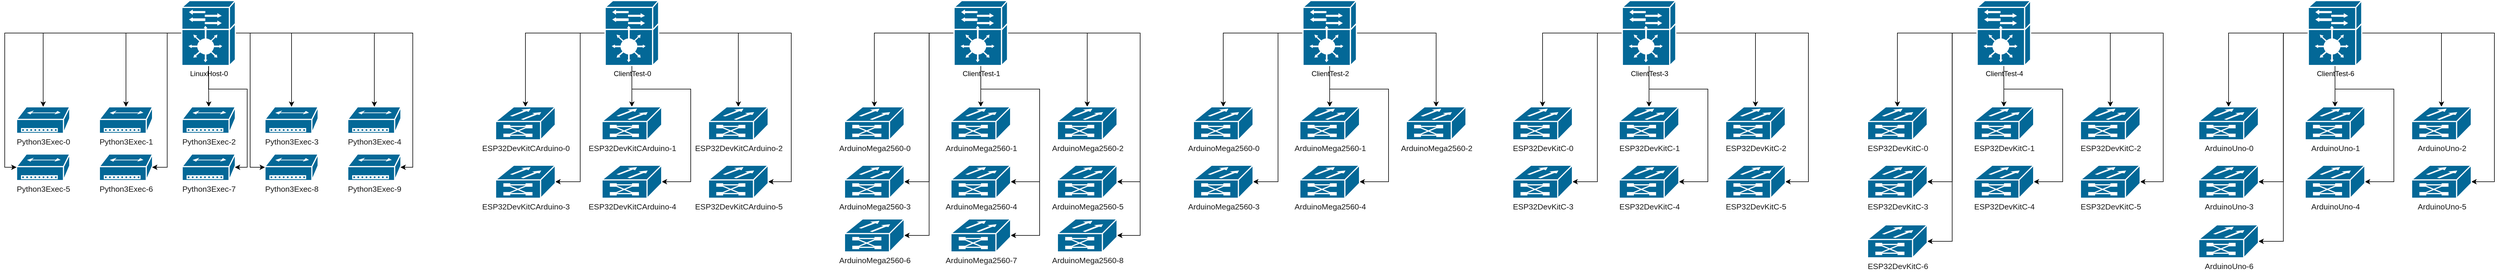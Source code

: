 <mxfile version="14.5.8" type="github">
  <diagram id="1W3HjO3jJwhMHzLndbBK">
    <mxGraphModel dx="1298" dy="713" grid="1" gridSize="10" guides="1" tooltips="1" connect="1" arrows="1" fold="1" page="1" pageScale="1" pageWidth="827" pageHeight="1169" math="0" shadow="0">
      <root>
        <mxCell id="0" />
        <mxCell id="1" parent="0" />
        <mxCell id="d2ImH5UCGWpv8bORTgFu-2" value="&lt;span style=&quot;color: rgb(25 , 25 , 25) ; font-size: 13.333px ; background-color: rgb(255 , 255 , 255)&quot;&gt;Python3Exec-0&lt;/span&gt;" style="shape=mxgraph.cisco.hubs_and_gateways.small_hub;html=1;pointerEvents=1;dashed=0;fillColor=#036897;strokeColor=#ffffff;strokeWidth=2;verticalLabelPosition=bottom;verticalAlign=top;align=center;outlineConnect=0;" vertex="1" parent="1">
          <mxGeometry x="60" y="430" width="90" height="45" as="geometry" />
        </mxCell>
        <mxCell id="d2ImH5UCGWpv8bORTgFu-3" value="&lt;span style=&quot;color: rgb(25 , 25 , 25) ; font-size: 13.333px ; background-color: rgb(255 , 255 , 255)&quot;&gt;Python3Exec-1&lt;/span&gt;" style="shape=mxgraph.cisco.hubs_and_gateways.small_hub;html=1;pointerEvents=1;dashed=0;fillColor=#036897;strokeColor=#ffffff;strokeWidth=2;verticalLabelPosition=bottom;verticalAlign=top;align=center;outlineConnect=0;" vertex="1" parent="1">
          <mxGeometry x="200" y="430" width="90" height="45" as="geometry" />
        </mxCell>
        <mxCell id="d2ImH5UCGWpv8bORTgFu-5" value="&lt;span style=&quot;color: rgb(25 , 25 , 25) ; font-size: 13.333px ; background-color: rgb(255 , 255 , 255)&quot;&gt;Python3Exec-3&lt;/span&gt;" style="shape=mxgraph.cisco.hubs_and_gateways.small_hub;html=1;pointerEvents=1;dashed=0;fillColor=#036897;strokeColor=#ffffff;strokeWidth=2;verticalLabelPosition=bottom;verticalAlign=top;align=center;outlineConnect=0;" vertex="1" parent="1">
          <mxGeometry x="480" y="430" width="90" height="45" as="geometry" />
        </mxCell>
        <mxCell id="d2ImH5UCGWpv8bORTgFu-6" value="&lt;span style=&quot;color: rgb(25 , 25 , 25) ; font-size: 13.333px ; background-color: rgb(255 , 255 , 255)&quot;&gt;Python3Exec-5&lt;/span&gt;" style="shape=mxgraph.cisco.hubs_and_gateways.small_hub;html=1;pointerEvents=1;dashed=0;fillColor=#036897;strokeColor=#ffffff;strokeWidth=2;verticalLabelPosition=bottom;verticalAlign=top;align=center;outlineConnect=0;" vertex="1" parent="1">
          <mxGeometry x="60" y="510" width="90" height="45" as="geometry" />
        </mxCell>
        <mxCell id="d2ImH5UCGWpv8bORTgFu-7" value="&lt;span style=&quot;color: rgb(25 , 25 , 25) ; font-size: 13.333px ; background-color: rgb(255 , 255 , 255)&quot;&gt;Python3Exec-6&lt;/span&gt;" style="shape=mxgraph.cisco.hubs_and_gateways.small_hub;html=1;pointerEvents=1;dashed=0;fillColor=#036897;strokeColor=#ffffff;strokeWidth=2;verticalLabelPosition=bottom;verticalAlign=top;align=center;outlineConnect=0;" vertex="1" parent="1">
          <mxGeometry x="200" y="510" width="90" height="45" as="geometry" />
        </mxCell>
        <mxCell id="d2ImH5UCGWpv8bORTgFu-8" value="&lt;span style=&quot;color: rgb(25 , 25 , 25) ; font-size: 13.333px ; background-color: rgb(255 , 255 , 255)&quot;&gt;Python3Exec-7&lt;/span&gt;" style="shape=mxgraph.cisco.hubs_and_gateways.small_hub;html=1;pointerEvents=1;dashed=0;fillColor=#036897;strokeColor=#ffffff;strokeWidth=2;verticalLabelPosition=bottom;verticalAlign=top;align=center;outlineConnect=0;" vertex="1" parent="1">
          <mxGeometry x="340" y="510" width="90" height="45" as="geometry" />
        </mxCell>
        <mxCell id="d2ImH5UCGWpv8bORTgFu-9" value="&lt;span style=&quot;color: rgb(25 , 25 , 25) ; font-size: 13.333px ; background-color: rgb(255 , 255 , 255)&quot;&gt;Python3Exec-8&lt;/span&gt;" style="shape=mxgraph.cisco.hubs_and_gateways.small_hub;html=1;pointerEvents=1;dashed=0;fillColor=#036897;strokeColor=#ffffff;strokeWidth=2;verticalLabelPosition=bottom;verticalAlign=top;align=center;outlineConnect=0;" vertex="1" parent="1">
          <mxGeometry x="480" y="510" width="90" height="45" as="geometry" />
        </mxCell>
        <mxCell id="d2ImH5UCGWpv8bORTgFu-10" value="&lt;span style=&quot;color: rgb(25 , 25 , 25) ; font-size: 13.333px ; background-color: rgb(255 , 255 , 255)&quot;&gt;Python3Exec-4&lt;/span&gt;" style="shape=mxgraph.cisco.hubs_and_gateways.small_hub;html=1;pointerEvents=1;dashed=0;fillColor=#036897;strokeColor=#ffffff;strokeWidth=2;verticalLabelPosition=bottom;verticalAlign=top;align=center;outlineConnect=0;" vertex="1" parent="1">
          <mxGeometry x="620" y="430" width="90" height="45" as="geometry" />
        </mxCell>
        <mxCell id="d2ImH5UCGWpv8bORTgFu-11" value="&lt;span style=&quot;color: rgb(25 , 25 , 25) ; font-size: 13.333px ; background-color: rgb(255 , 255 , 255)&quot;&gt;Python3Exec-9&lt;/span&gt;" style="shape=mxgraph.cisco.hubs_and_gateways.small_hub;html=1;pointerEvents=1;dashed=0;fillColor=#036897;strokeColor=#ffffff;strokeWidth=2;verticalLabelPosition=bottom;verticalAlign=top;align=center;outlineConnect=0;" vertex="1" parent="1">
          <mxGeometry x="620" y="510" width="90" height="45" as="geometry" />
        </mxCell>
        <mxCell id="d2ImH5UCGWpv8bORTgFu-14" style="edgeStyle=orthogonalEdgeStyle;rounded=0;orthogonalLoop=1;jettySize=auto;html=1;" edge="1" parent="1" source="d2ImH5UCGWpv8bORTgFu-12" target="d2ImH5UCGWpv8bORTgFu-5">
          <mxGeometry relative="1" as="geometry" />
        </mxCell>
        <mxCell id="d2ImH5UCGWpv8bORTgFu-15" style="edgeStyle=orthogonalEdgeStyle;rounded=0;orthogonalLoop=1;jettySize=auto;html=1;" edge="1" parent="1" source="d2ImH5UCGWpv8bORTgFu-12" target="d2ImH5UCGWpv8bORTgFu-10">
          <mxGeometry relative="1" as="geometry" />
        </mxCell>
        <mxCell id="d2ImH5UCGWpv8bORTgFu-16" style="edgeStyle=orthogonalEdgeStyle;rounded=0;orthogonalLoop=1;jettySize=auto;html=1;" edge="1" parent="1" source="d2ImH5UCGWpv8bORTgFu-12" target="d2ImH5UCGWpv8bORTgFu-3">
          <mxGeometry relative="1" as="geometry" />
        </mxCell>
        <mxCell id="d2ImH5UCGWpv8bORTgFu-17" style="edgeStyle=orthogonalEdgeStyle;rounded=0;orthogonalLoop=1;jettySize=auto;html=1;" edge="1" parent="1" source="d2ImH5UCGWpv8bORTgFu-12" target="d2ImH5UCGWpv8bORTgFu-2">
          <mxGeometry relative="1" as="geometry" />
        </mxCell>
        <mxCell id="d2ImH5UCGWpv8bORTgFu-24" style="edgeStyle=orthogonalEdgeStyle;rounded=0;orthogonalLoop=1;jettySize=auto;html=1;exitX=0;exitY=0.5;exitDx=0;exitDy=0;exitPerimeter=0;entryX=0;entryY=0.5;entryDx=0;entryDy=0;entryPerimeter=0;" edge="1" parent="1" source="d2ImH5UCGWpv8bORTgFu-12" target="d2ImH5UCGWpv8bORTgFu-6">
          <mxGeometry relative="1" as="geometry" />
        </mxCell>
        <mxCell id="d2ImH5UCGWpv8bORTgFu-27" style="edgeStyle=orthogonalEdgeStyle;rounded=0;orthogonalLoop=1;jettySize=auto;html=1;entryX=0.99;entryY=0.5;entryDx=0;entryDy=0;entryPerimeter=0;" edge="1" parent="1" source="d2ImH5UCGWpv8bORTgFu-12" target="d2ImH5UCGWpv8bORTgFu-11">
          <mxGeometry relative="1" as="geometry" />
        </mxCell>
        <mxCell id="d2ImH5UCGWpv8bORTgFu-28" style="edgeStyle=orthogonalEdgeStyle;rounded=0;orthogonalLoop=1;jettySize=auto;html=1;entryX=0.99;entryY=0.5;entryDx=0;entryDy=0;entryPerimeter=0;" edge="1" parent="1" source="d2ImH5UCGWpv8bORTgFu-12" target="d2ImH5UCGWpv8bORTgFu-7">
          <mxGeometry relative="1" as="geometry" />
        </mxCell>
        <mxCell id="d2ImH5UCGWpv8bORTgFu-31" style="edgeStyle=orthogonalEdgeStyle;rounded=0;orthogonalLoop=1;jettySize=auto;html=1;entryX=0;entryY=0.5;entryDx=0;entryDy=0;entryPerimeter=0;" edge="1" parent="1" source="d2ImH5UCGWpv8bORTgFu-12" target="d2ImH5UCGWpv8bORTgFu-9">
          <mxGeometry relative="1" as="geometry" />
        </mxCell>
        <mxCell id="d2ImH5UCGWpv8bORTgFu-65" style="edgeStyle=orthogonalEdgeStyle;rounded=0;orthogonalLoop=1;jettySize=auto;html=1;entryX=0.99;entryY=0.5;entryDx=0;entryDy=0;entryPerimeter=0;" edge="1" parent="1" source="d2ImH5UCGWpv8bORTgFu-12" target="d2ImH5UCGWpv8bORTgFu-8">
          <mxGeometry relative="1" as="geometry">
            <Array as="points">
              <mxPoint x="385" y="400" />
              <mxPoint x="450" y="400" />
              <mxPoint x="450" y="533" />
            </Array>
          </mxGeometry>
        </mxCell>
        <mxCell id="d2ImH5UCGWpv8bORTgFu-66" style="edgeStyle=orthogonalEdgeStyle;rounded=0;orthogonalLoop=1;jettySize=auto;html=1;entryX=0.5;entryY=0;entryDx=0;entryDy=0;entryPerimeter=0;" edge="1" parent="1" source="d2ImH5UCGWpv8bORTgFu-12" target="d2ImH5UCGWpv8bORTgFu-4">
          <mxGeometry relative="1" as="geometry" />
        </mxCell>
        <mxCell id="d2ImH5UCGWpv8bORTgFu-12" value="LinuxHost-0" style="shape=mxgraph.cisco.controllers_and_modules.service_module;html=1;pointerEvents=1;dashed=0;fillColor=#036897;strokeColor=#ffffff;strokeWidth=2;verticalLabelPosition=bottom;verticalAlign=top;align=center;outlineConnect=0;" vertex="1" parent="1">
          <mxGeometry x="339.5" y="250" width="90.5" height="110" as="geometry" />
        </mxCell>
        <mxCell id="d2ImH5UCGWpv8bORTgFu-4" value="&lt;span style=&quot;color: rgb(25 , 25 , 25) ; font-size: 13.333px ; background-color: rgb(255 , 255 , 255)&quot;&gt;Python3Exec-2&lt;/span&gt;" style="shape=mxgraph.cisco.hubs_and_gateways.small_hub;html=1;pointerEvents=1;dashed=0;fillColor=#036897;strokeColor=#ffffff;strokeWidth=2;verticalLabelPosition=bottom;verticalAlign=top;align=center;outlineConnect=0;" vertex="1" parent="1">
          <mxGeometry x="340" y="430" width="90" height="45" as="geometry" />
        </mxCell>
        <mxCell id="d2ImH5UCGWpv8bORTgFu-54" style="edgeStyle=orthogonalEdgeStyle;rounded=0;orthogonalLoop=1;jettySize=auto;html=1;" edge="1" parent="1" source="d2ImH5UCGWpv8bORTgFu-45" target="d2ImH5UCGWpv8bORTgFu-53">
          <mxGeometry relative="1" as="geometry" />
        </mxCell>
        <mxCell id="d2ImH5UCGWpv8bORTgFu-60" style="edgeStyle=orthogonalEdgeStyle;rounded=0;orthogonalLoop=1;jettySize=auto;html=1;exitX=0.5;exitY=1;exitDx=0;exitDy=0;exitPerimeter=0;entryX=0.5;entryY=0;entryDx=0;entryDy=0;entryPerimeter=0;" edge="1" parent="1" source="d2ImH5UCGWpv8bORTgFu-45" target="d2ImH5UCGWpv8bORTgFu-55">
          <mxGeometry relative="1" as="geometry" />
        </mxCell>
        <mxCell id="d2ImH5UCGWpv8bORTgFu-61" style="edgeStyle=orthogonalEdgeStyle;rounded=0;orthogonalLoop=1;jettySize=auto;html=1;exitX=1;exitY=0.5;exitDx=0;exitDy=0;exitPerimeter=0;" edge="1" parent="1" source="d2ImH5UCGWpv8bORTgFu-45" target="d2ImH5UCGWpv8bORTgFu-56">
          <mxGeometry relative="1" as="geometry" />
        </mxCell>
        <mxCell id="d2ImH5UCGWpv8bORTgFu-62" style="edgeStyle=orthogonalEdgeStyle;rounded=0;orthogonalLoop=1;jettySize=auto;html=1;exitX=0;exitY=0.5;exitDx=0;exitDy=0;exitPerimeter=0;entryX=1;entryY=0.5;entryDx=0;entryDy=0;entryPerimeter=0;" edge="1" parent="1" source="d2ImH5UCGWpv8bORTgFu-45" target="d2ImH5UCGWpv8bORTgFu-57">
          <mxGeometry relative="1" as="geometry" />
        </mxCell>
        <mxCell id="d2ImH5UCGWpv8bORTgFu-63" style="edgeStyle=orthogonalEdgeStyle;rounded=0;orthogonalLoop=1;jettySize=auto;html=1;exitX=0.5;exitY=1;exitDx=0;exitDy=0;exitPerimeter=0;entryX=1;entryY=0.5;entryDx=0;entryDy=0;entryPerimeter=0;" edge="1" parent="1" source="d2ImH5UCGWpv8bORTgFu-45" target="d2ImH5UCGWpv8bORTgFu-58">
          <mxGeometry relative="1" as="geometry">
            <Array as="points">
              <mxPoint x="1101" y="400" />
              <mxPoint x="1200" y="400" />
              <mxPoint x="1200" y="557" />
            </Array>
          </mxGeometry>
        </mxCell>
        <mxCell id="d2ImH5UCGWpv8bORTgFu-64" style="edgeStyle=orthogonalEdgeStyle;rounded=0;orthogonalLoop=1;jettySize=auto;html=1;entryX=1;entryY=0.5;entryDx=0;entryDy=0;entryPerimeter=0;" edge="1" parent="1" source="d2ImH5UCGWpv8bORTgFu-45" target="d2ImH5UCGWpv8bORTgFu-59">
          <mxGeometry relative="1" as="geometry">
            <Array as="points">
              <mxPoint x="1370" y="305" />
              <mxPoint x="1370" y="557" />
            </Array>
          </mxGeometry>
        </mxCell>
        <mxCell id="d2ImH5UCGWpv8bORTgFu-45" value="ClientTest-0" style="shape=mxgraph.cisco.controllers_and_modules.service_module;html=1;pointerEvents=1;dashed=0;fillColor=#036897;strokeColor=#ffffff;strokeWidth=2;verticalLabelPosition=bottom;verticalAlign=top;align=center;outlineConnect=0;" vertex="1" parent="1">
          <mxGeometry x="1055.25" y="250" width="90.5" height="110" as="geometry" />
        </mxCell>
        <mxCell id="d2ImH5UCGWpv8bORTgFu-53" value="&lt;meta charset=&quot;utf-8&quot;&gt;&lt;span style=&quot;color: rgb(25, 25, 25); font-family: helvetica; font-size: 13.333px; font-style: normal; font-weight: 400; letter-spacing: normal; text-align: center; text-indent: 0px; text-transform: none; word-spacing: 0px; background-color: rgb(255, 255, 255); display: inline; float: none;&quot;&gt;ESP32DevKitCArduino-0&lt;/span&gt;" style="shape=mxgraph.cisco.misc.iptc;html=1;pointerEvents=1;dashed=0;fillColor=#036897;strokeColor=#ffffff;strokeWidth=2;verticalLabelPosition=bottom;verticalAlign=top;align=center;outlineConnect=0;" vertex="1" parent="1">
          <mxGeometry x="870" y="430" width="101" height="56" as="geometry" />
        </mxCell>
        <mxCell id="d2ImH5UCGWpv8bORTgFu-55" value="&lt;span style=&quot;color: rgb(25 , 25 , 25) ; font-family: &amp;#34;helvetica&amp;#34; ; font-size: 13.333px ; font-style: normal ; font-weight: 400 ; letter-spacing: normal ; text-align: center ; text-indent: 0px ; text-transform: none ; word-spacing: 0px ; background-color: rgb(255 , 255 , 255) ; display: inline ; float: none&quot;&gt;ESP32DevKitCArduino-1&lt;/span&gt;" style="shape=mxgraph.cisco.misc.iptc;html=1;pointerEvents=1;dashed=0;fillColor=#036897;strokeColor=#ffffff;strokeWidth=2;verticalLabelPosition=bottom;verticalAlign=top;align=center;outlineConnect=0;" vertex="1" parent="1">
          <mxGeometry x="1050" y="430" width="101" height="56" as="geometry" />
        </mxCell>
        <mxCell id="d2ImH5UCGWpv8bORTgFu-56" value="&lt;span style=&quot;color: rgb(25 , 25 , 25) ; font-family: &amp;#34;helvetica&amp;#34; ; font-size: 13.333px ; font-style: normal ; font-weight: 400 ; letter-spacing: normal ; text-align: center ; text-indent: 0px ; text-transform: none ; word-spacing: 0px ; background-color: rgb(255 , 255 , 255) ; display: inline ; float: none&quot;&gt;ESP32DevKitCArduino-2&lt;/span&gt;" style="shape=mxgraph.cisco.misc.iptc;html=1;pointerEvents=1;dashed=0;fillColor=#036897;strokeColor=#ffffff;strokeWidth=2;verticalLabelPosition=bottom;verticalAlign=top;align=center;outlineConnect=0;" vertex="1" parent="1">
          <mxGeometry x="1230" y="430" width="101" height="56" as="geometry" />
        </mxCell>
        <mxCell id="d2ImH5UCGWpv8bORTgFu-57" value="&lt;span style=&quot;color: rgb(25 , 25 , 25) ; font-family: &amp;#34;helvetica&amp;#34; ; font-size: 13.333px ; font-style: normal ; font-weight: 400 ; letter-spacing: normal ; text-align: center ; text-indent: 0px ; text-transform: none ; word-spacing: 0px ; background-color: rgb(255 , 255 , 255) ; display: inline ; float: none&quot;&gt;ESP32DevKitCArduino-3&lt;br&gt;&lt;/span&gt;" style="shape=mxgraph.cisco.misc.iptc;html=1;pointerEvents=1;dashed=0;fillColor=#036897;strokeColor=#ffffff;strokeWidth=2;verticalLabelPosition=bottom;verticalAlign=top;align=center;outlineConnect=0;" vertex="1" parent="1">
          <mxGeometry x="870" y="529" width="101" height="56" as="geometry" />
        </mxCell>
        <mxCell id="d2ImH5UCGWpv8bORTgFu-58" value="&lt;span style=&quot;color: rgb(25 , 25 , 25) ; font-family: &amp;#34;helvetica&amp;#34; ; font-size: 13.333px ; font-style: normal ; font-weight: 400 ; letter-spacing: normal ; text-align: center ; text-indent: 0px ; text-transform: none ; word-spacing: 0px ; background-color: rgb(255 , 255 , 255) ; display: inline ; float: none&quot;&gt;ESP32DevKitCArduino-4&lt;br&gt;&lt;/span&gt;" style="shape=mxgraph.cisco.misc.iptc;html=1;pointerEvents=1;dashed=0;fillColor=#036897;strokeColor=#ffffff;strokeWidth=2;verticalLabelPosition=bottom;verticalAlign=top;align=center;outlineConnect=0;" vertex="1" parent="1">
          <mxGeometry x="1050" y="529" width="101" height="56" as="geometry" />
        </mxCell>
        <mxCell id="d2ImH5UCGWpv8bORTgFu-59" value="&lt;span style=&quot;color: rgb(25 , 25 , 25) ; font-family: &amp;#34;helvetica&amp;#34; ; font-size: 13.333px ; font-style: normal ; font-weight: 400 ; letter-spacing: normal ; text-align: center ; text-indent: 0px ; text-transform: none ; word-spacing: 0px ; background-color: rgb(255 , 255 , 255) ; display: inline ; float: none&quot;&gt;ESP32DevKitCArduino-5&lt;br&gt;&lt;/span&gt;" style="shape=mxgraph.cisco.misc.iptc;html=1;pointerEvents=1;dashed=0;fillColor=#036897;strokeColor=#ffffff;strokeWidth=2;verticalLabelPosition=bottom;verticalAlign=top;align=center;outlineConnect=0;" vertex="1" parent="1">
          <mxGeometry x="1230" y="529" width="101" height="56" as="geometry" />
        </mxCell>
        <mxCell id="d2ImH5UCGWpv8bORTgFu-80" style="edgeStyle=orthogonalEdgeStyle;rounded=0;orthogonalLoop=1;jettySize=auto;html=1;" edge="1" parent="1" source="d2ImH5UCGWpv8bORTgFu-86" target="d2ImH5UCGWpv8bORTgFu-87">
          <mxGeometry relative="1" as="geometry" />
        </mxCell>
        <mxCell id="d2ImH5UCGWpv8bORTgFu-81" style="edgeStyle=orthogonalEdgeStyle;rounded=0;orthogonalLoop=1;jettySize=auto;html=1;exitX=0.5;exitY=1;exitDx=0;exitDy=0;exitPerimeter=0;entryX=0.5;entryY=0;entryDx=0;entryDy=0;entryPerimeter=0;" edge="1" parent="1" source="d2ImH5UCGWpv8bORTgFu-86" target="d2ImH5UCGWpv8bORTgFu-88">
          <mxGeometry relative="1" as="geometry" />
        </mxCell>
        <mxCell id="d2ImH5UCGWpv8bORTgFu-82" style="edgeStyle=orthogonalEdgeStyle;rounded=0;orthogonalLoop=1;jettySize=auto;html=1;exitX=1;exitY=0.5;exitDx=0;exitDy=0;exitPerimeter=0;" edge="1" parent="1" source="d2ImH5UCGWpv8bORTgFu-86" target="d2ImH5UCGWpv8bORTgFu-89">
          <mxGeometry relative="1" as="geometry" />
        </mxCell>
        <mxCell id="d2ImH5UCGWpv8bORTgFu-83" style="edgeStyle=orthogonalEdgeStyle;rounded=0;orthogonalLoop=1;jettySize=auto;html=1;exitX=0;exitY=0.5;exitDx=0;exitDy=0;exitPerimeter=0;entryX=1;entryY=0.5;entryDx=0;entryDy=0;entryPerimeter=0;" edge="1" parent="1" source="d2ImH5UCGWpv8bORTgFu-86" target="d2ImH5UCGWpv8bORTgFu-90">
          <mxGeometry relative="1" as="geometry" />
        </mxCell>
        <mxCell id="d2ImH5UCGWpv8bORTgFu-84" style="edgeStyle=orthogonalEdgeStyle;rounded=0;orthogonalLoop=1;jettySize=auto;html=1;exitX=0.5;exitY=1;exitDx=0;exitDy=0;exitPerimeter=0;entryX=1;entryY=0.5;entryDx=0;entryDy=0;entryPerimeter=0;" edge="1" parent="1" source="d2ImH5UCGWpv8bORTgFu-86" target="d2ImH5UCGWpv8bORTgFu-91">
          <mxGeometry relative="1" as="geometry">
            <Array as="points">
              <mxPoint x="1691" y="400" />
              <mxPoint x="1790" y="400" />
              <mxPoint x="1790" y="557" />
            </Array>
          </mxGeometry>
        </mxCell>
        <mxCell id="d2ImH5UCGWpv8bORTgFu-85" style="edgeStyle=orthogonalEdgeStyle;rounded=0;orthogonalLoop=1;jettySize=auto;html=1;entryX=1;entryY=0.5;entryDx=0;entryDy=0;entryPerimeter=0;" edge="1" parent="1" source="d2ImH5UCGWpv8bORTgFu-86" target="d2ImH5UCGWpv8bORTgFu-92">
          <mxGeometry relative="1" as="geometry">
            <Array as="points">
              <mxPoint x="1960" y="305" />
              <mxPoint x="1960" y="557" />
            </Array>
          </mxGeometry>
        </mxCell>
        <mxCell id="d2ImH5UCGWpv8bORTgFu-97" style="edgeStyle=orthogonalEdgeStyle;rounded=0;orthogonalLoop=1;jettySize=auto;html=1;entryX=1;entryY=0.5;entryDx=0;entryDy=0;entryPerimeter=0;" edge="1" parent="1" source="d2ImH5UCGWpv8bORTgFu-86" target="d2ImH5UCGWpv8bORTgFu-96">
          <mxGeometry relative="1" as="geometry">
            <Array as="points">
              <mxPoint x="1960" y="305" />
              <mxPoint x="1960" y="648" />
            </Array>
          </mxGeometry>
        </mxCell>
        <mxCell id="d2ImH5UCGWpv8bORTgFu-98" style="edgeStyle=orthogonalEdgeStyle;rounded=0;orthogonalLoop=1;jettySize=auto;html=1;entryX=1;entryY=0.5;entryDx=0;entryDy=0;entryPerimeter=0;" edge="1" parent="1" source="d2ImH5UCGWpv8bORTgFu-86" target="d2ImH5UCGWpv8bORTgFu-94">
          <mxGeometry relative="1" as="geometry" />
        </mxCell>
        <mxCell id="d2ImH5UCGWpv8bORTgFu-100" style="edgeStyle=orthogonalEdgeStyle;rounded=0;orthogonalLoop=1;jettySize=auto;html=1;entryX=1;entryY=0.5;entryDx=0;entryDy=0;entryPerimeter=0;" edge="1" parent="1" source="d2ImH5UCGWpv8bORTgFu-86" target="d2ImH5UCGWpv8bORTgFu-95">
          <mxGeometry relative="1" as="geometry">
            <Array as="points">
              <mxPoint x="1691" y="400" />
              <mxPoint x="1790" y="400" />
              <mxPoint x="1790" y="648" />
            </Array>
          </mxGeometry>
        </mxCell>
        <mxCell id="d2ImH5UCGWpv8bORTgFu-86" value="ClientTest-1" style="shape=mxgraph.cisco.controllers_and_modules.service_module;html=1;pointerEvents=1;dashed=0;fillColor=#036897;strokeColor=#ffffff;strokeWidth=2;verticalLabelPosition=bottom;verticalAlign=top;align=center;outlineConnect=0;" vertex="1" parent="1">
          <mxGeometry x="1645.25" y="250" width="90.5" height="110" as="geometry" />
        </mxCell>
        <mxCell id="d2ImH5UCGWpv8bORTgFu-87" value="&lt;span style=&quot;color: rgb(25 , 25 , 25) ; font-size: 13.333px ; background-color: rgb(255 , 255 , 255)&quot;&gt;ArduinoMega2560-0&lt;/span&gt;" style="shape=mxgraph.cisco.misc.iptc;html=1;pointerEvents=1;dashed=0;fillColor=#036897;strokeColor=#ffffff;strokeWidth=2;verticalLabelPosition=bottom;verticalAlign=top;align=center;outlineConnect=0;" vertex="1" parent="1">
          <mxGeometry x="1460" y="430" width="101" height="56" as="geometry" />
        </mxCell>
        <mxCell id="d2ImH5UCGWpv8bORTgFu-88" value="&lt;span style=&quot;color: rgb(25 , 25 , 25) ; font-size: 13.333px ; background-color: rgb(255 , 255 , 255)&quot;&gt;ArduinoMega2560-1&lt;/span&gt;" style="shape=mxgraph.cisco.misc.iptc;html=1;pointerEvents=1;dashed=0;fillColor=#036897;strokeColor=#ffffff;strokeWidth=2;verticalLabelPosition=bottom;verticalAlign=top;align=center;outlineConnect=0;" vertex="1" parent="1">
          <mxGeometry x="1640" y="430" width="101" height="56" as="geometry" />
        </mxCell>
        <mxCell id="d2ImH5UCGWpv8bORTgFu-89" value="&lt;span style=&quot;color: rgb(25 , 25 , 25) ; font-size: 13.333px ; background-color: rgb(255 , 255 , 255)&quot;&gt;ArduinoMega2560-2&lt;/span&gt;" style="shape=mxgraph.cisco.misc.iptc;html=1;pointerEvents=1;dashed=0;fillColor=#036897;strokeColor=#ffffff;strokeWidth=2;verticalLabelPosition=bottom;verticalAlign=top;align=center;outlineConnect=0;" vertex="1" parent="1">
          <mxGeometry x="1820" y="430" width="101" height="56" as="geometry" />
        </mxCell>
        <mxCell id="d2ImH5UCGWpv8bORTgFu-90" value="&lt;span style=&quot;color: rgb(25 , 25 , 25) ; font-family: &amp;#34;helvetica&amp;#34; ; font-size: 13.333px ; font-style: normal ; font-weight: 400 ; letter-spacing: normal ; text-align: center ; text-indent: 0px ; text-transform: none ; word-spacing: 0px ; background-color: rgb(255 , 255 , 255) ; display: inline ; float: none&quot;&gt;&lt;span style=&quot;font-size: 13.333px&quot;&gt;ArduinoMega2560-3&lt;/span&gt;&lt;br&gt;&lt;/span&gt;" style="shape=mxgraph.cisco.misc.iptc;html=1;pointerEvents=1;dashed=0;fillColor=#036897;strokeColor=#ffffff;strokeWidth=2;verticalLabelPosition=bottom;verticalAlign=top;align=center;outlineConnect=0;" vertex="1" parent="1">
          <mxGeometry x="1460" y="529" width="101" height="56" as="geometry" />
        </mxCell>
        <mxCell id="d2ImH5UCGWpv8bORTgFu-91" value="&lt;span style=&quot;color: rgb(25 , 25 , 25) ; font-family: &amp;#34;helvetica&amp;#34; ; font-size: 13.333px ; font-style: normal ; font-weight: 400 ; letter-spacing: normal ; text-align: center ; text-indent: 0px ; text-transform: none ; word-spacing: 0px ; background-color: rgb(255 , 255 , 255) ; display: inline ; float: none&quot;&gt;&lt;span style=&quot;font-size: 13.333px&quot;&gt;ArduinoMega2560-4&lt;/span&gt;&lt;br&gt;&lt;/span&gt;" style="shape=mxgraph.cisco.misc.iptc;html=1;pointerEvents=1;dashed=0;fillColor=#036897;strokeColor=#ffffff;strokeWidth=2;verticalLabelPosition=bottom;verticalAlign=top;align=center;outlineConnect=0;" vertex="1" parent="1">
          <mxGeometry x="1640" y="529" width="101" height="56" as="geometry" />
        </mxCell>
        <mxCell id="d2ImH5UCGWpv8bORTgFu-92" value="&lt;span style=&quot;color: rgb(25 , 25 , 25) ; font-family: &amp;#34;helvetica&amp;#34; ; font-size: 13.333px ; font-style: normal ; font-weight: 400 ; letter-spacing: normal ; text-align: center ; text-indent: 0px ; text-transform: none ; word-spacing: 0px ; background-color: rgb(255 , 255 , 255) ; display: inline ; float: none&quot;&gt;&lt;span style=&quot;font-size: 13.333px&quot;&gt;ArduinoMega2560-5&lt;/span&gt;&lt;br&gt;&lt;/span&gt;" style="shape=mxgraph.cisco.misc.iptc;html=1;pointerEvents=1;dashed=0;fillColor=#036897;strokeColor=#ffffff;strokeWidth=2;verticalLabelPosition=bottom;verticalAlign=top;align=center;outlineConnect=0;" vertex="1" parent="1">
          <mxGeometry x="1820" y="529" width="101" height="56" as="geometry" />
        </mxCell>
        <mxCell id="d2ImH5UCGWpv8bORTgFu-94" value="&lt;span style=&quot;color: rgb(25 , 25 , 25) ; font-family: &amp;#34;helvetica&amp;#34; ; font-size: 13.333px ; font-style: normal ; font-weight: 400 ; letter-spacing: normal ; text-align: center ; text-indent: 0px ; text-transform: none ; word-spacing: 0px ; background-color: rgb(255 , 255 , 255) ; display: inline ; float: none&quot;&gt;&lt;span style=&quot;font-size: 13.333px&quot;&gt;ArduinoMega2560-6&lt;/span&gt;&lt;br&gt;&lt;/span&gt;" style="shape=mxgraph.cisco.misc.iptc;html=1;pointerEvents=1;dashed=0;fillColor=#036897;strokeColor=#ffffff;strokeWidth=2;verticalLabelPosition=bottom;verticalAlign=top;align=center;outlineConnect=0;" vertex="1" parent="1">
          <mxGeometry x="1460" y="620" width="101" height="56" as="geometry" />
        </mxCell>
        <mxCell id="d2ImH5UCGWpv8bORTgFu-95" value="&lt;span style=&quot;color: rgb(25 , 25 , 25) ; font-family: &amp;#34;helvetica&amp;#34; ; font-size: 13.333px ; font-style: normal ; font-weight: 400 ; letter-spacing: normal ; text-align: center ; text-indent: 0px ; text-transform: none ; word-spacing: 0px ; background-color: rgb(255 , 255 , 255) ; display: inline ; float: none&quot;&gt;&lt;span style=&quot;font-size: 13.333px&quot;&gt;ArduinoMega2560-7&lt;/span&gt;&lt;br&gt;&lt;/span&gt;" style="shape=mxgraph.cisco.misc.iptc;html=1;pointerEvents=1;dashed=0;fillColor=#036897;strokeColor=#ffffff;strokeWidth=2;verticalLabelPosition=bottom;verticalAlign=top;align=center;outlineConnect=0;" vertex="1" parent="1">
          <mxGeometry x="1640" y="620" width="101" height="56" as="geometry" />
        </mxCell>
        <mxCell id="d2ImH5UCGWpv8bORTgFu-96" value="&lt;span style=&quot;color: rgb(25 , 25 , 25) ; font-family: &amp;#34;helvetica&amp;#34; ; font-size: 13.333px ; font-style: normal ; font-weight: 400 ; letter-spacing: normal ; text-align: center ; text-indent: 0px ; text-transform: none ; word-spacing: 0px ; background-color: rgb(255 , 255 , 255) ; display: inline ; float: none&quot;&gt;&lt;span style=&quot;font-size: 13.333px&quot;&gt;ArduinoMega2560-8&lt;/span&gt;&lt;br&gt;&lt;/span&gt;" style="shape=mxgraph.cisco.misc.iptc;html=1;pointerEvents=1;dashed=0;fillColor=#036897;strokeColor=#ffffff;strokeWidth=2;verticalLabelPosition=bottom;verticalAlign=top;align=center;outlineConnect=0;" vertex="1" parent="1">
          <mxGeometry x="1820" y="620" width="101" height="56" as="geometry" />
        </mxCell>
        <mxCell id="d2ImH5UCGWpv8bORTgFu-101" style="edgeStyle=orthogonalEdgeStyle;rounded=0;orthogonalLoop=1;jettySize=auto;html=1;" edge="1" parent="1" source="d2ImH5UCGWpv8bORTgFu-110" target="d2ImH5UCGWpv8bORTgFu-111">
          <mxGeometry relative="1" as="geometry" />
        </mxCell>
        <mxCell id="d2ImH5UCGWpv8bORTgFu-102" style="edgeStyle=orthogonalEdgeStyle;rounded=0;orthogonalLoop=1;jettySize=auto;html=1;exitX=0.5;exitY=1;exitDx=0;exitDy=0;exitPerimeter=0;entryX=0.5;entryY=0;entryDx=0;entryDy=0;entryPerimeter=0;" edge="1" parent="1" source="d2ImH5UCGWpv8bORTgFu-110" target="d2ImH5UCGWpv8bORTgFu-112">
          <mxGeometry relative="1" as="geometry" />
        </mxCell>
        <mxCell id="d2ImH5UCGWpv8bORTgFu-103" style="edgeStyle=orthogonalEdgeStyle;rounded=0;orthogonalLoop=1;jettySize=auto;html=1;exitX=1;exitY=0.5;exitDx=0;exitDy=0;exitPerimeter=0;" edge="1" parent="1" source="d2ImH5UCGWpv8bORTgFu-110" target="d2ImH5UCGWpv8bORTgFu-113">
          <mxGeometry relative="1" as="geometry" />
        </mxCell>
        <mxCell id="d2ImH5UCGWpv8bORTgFu-104" style="edgeStyle=orthogonalEdgeStyle;rounded=0;orthogonalLoop=1;jettySize=auto;html=1;exitX=0;exitY=0.5;exitDx=0;exitDy=0;exitPerimeter=0;entryX=1;entryY=0.5;entryDx=0;entryDy=0;entryPerimeter=0;" edge="1" parent="1" source="d2ImH5UCGWpv8bORTgFu-110" target="d2ImH5UCGWpv8bORTgFu-114">
          <mxGeometry relative="1" as="geometry" />
        </mxCell>
        <mxCell id="d2ImH5UCGWpv8bORTgFu-105" style="edgeStyle=orthogonalEdgeStyle;rounded=0;orthogonalLoop=1;jettySize=auto;html=1;exitX=0.5;exitY=1;exitDx=0;exitDy=0;exitPerimeter=0;entryX=1;entryY=0.5;entryDx=0;entryDy=0;entryPerimeter=0;" edge="1" parent="1" source="d2ImH5UCGWpv8bORTgFu-110" target="d2ImH5UCGWpv8bORTgFu-115">
          <mxGeometry relative="1" as="geometry">
            <Array as="points">
              <mxPoint x="2281" y="400" />
              <mxPoint x="2380" y="400" />
              <mxPoint x="2380" y="557" />
            </Array>
          </mxGeometry>
        </mxCell>
        <mxCell id="d2ImH5UCGWpv8bORTgFu-110" value="ClientTest-2" style="shape=mxgraph.cisco.controllers_and_modules.service_module;html=1;pointerEvents=1;dashed=0;fillColor=#036897;strokeColor=#ffffff;strokeWidth=2;verticalLabelPosition=bottom;verticalAlign=top;align=center;outlineConnect=0;" vertex="1" parent="1">
          <mxGeometry x="2235.25" y="250" width="90.5" height="110" as="geometry" />
        </mxCell>
        <mxCell id="d2ImH5UCGWpv8bORTgFu-111" value="&lt;span style=&quot;color: rgb(25 , 25 , 25) ; font-size: 13.333px ; background-color: rgb(255 , 255 , 255)&quot;&gt;ArduinoMega2560-0&lt;/span&gt;" style="shape=mxgraph.cisco.misc.iptc;html=1;pointerEvents=1;dashed=0;fillColor=#036897;strokeColor=#ffffff;strokeWidth=2;verticalLabelPosition=bottom;verticalAlign=top;align=center;outlineConnect=0;" vertex="1" parent="1">
          <mxGeometry x="2050" y="430" width="101" height="56" as="geometry" />
        </mxCell>
        <mxCell id="d2ImH5UCGWpv8bORTgFu-112" value="&lt;span style=&quot;color: rgb(25 , 25 , 25) ; font-size: 13.333px ; background-color: rgb(255 , 255 , 255)&quot;&gt;ArduinoMega2560-1&lt;/span&gt;" style="shape=mxgraph.cisco.misc.iptc;html=1;pointerEvents=1;dashed=0;fillColor=#036897;strokeColor=#ffffff;strokeWidth=2;verticalLabelPosition=bottom;verticalAlign=top;align=center;outlineConnect=0;" vertex="1" parent="1">
          <mxGeometry x="2230" y="430" width="101" height="56" as="geometry" />
        </mxCell>
        <mxCell id="d2ImH5UCGWpv8bORTgFu-113" value="&lt;span style=&quot;color: rgb(25 , 25 , 25) ; font-size: 13.333px ; background-color: rgb(255 , 255 , 255)&quot;&gt;ArduinoMega2560-2&lt;/span&gt;" style="shape=mxgraph.cisco.misc.iptc;html=1;pointerEvents=1;dashed=0;fillColor=#036897;strokeColor=#ffffff;strokeWidth=2;verticalLabelPosition=bottom;verticalAlign=top;align=center;outlineConnect=0;" vertex="1" parent="1">
          <mxGeometry x="2410" y="430" width="101" height="56" as="geometry" />
        </mxCell>
        <mxCell id="d2ImH5UCGWpv8bORTgFu-114" value="&lt;span style=&quot;color: rgb(25 , 25 , 25) ; font-family: &amp;#34;helvetica&amp;#34; ; font-size: 13.333px ; font-style: normal ; font-weight: 400 ; letter-spacing: normal ; text-align: center ; text-indent: 0px ; text-transform: none ; word-spacing: 0px ; background-color: rgb(255 , 255 , 255) ; display: inline ; float: none&quot;&gt;&lt;span style=&quot;font-size: 13.333px&quot;&gt;ArduinoMega2560-3&lt;/span&gt;&lt;br&gt;&lt;/span&gt;" style="shape=mxgraph.cisco.misc.iptc;html=1;pointerEvents=1;dashed=0;fillColor=#036897;strokeColor=#ffffff;strokeWidth=2;verticalLabelPosition=bottom;verticalAlign=top;align=center;outlineConnect=0;" vertex="1" parent="1">
          <mxGeometry x="2050" y="529" width="101" height="56" as="geometry" />
        </mxCell>
        <mxCell id="d2ImH5UCGWpv8bORTgFu-115" value="&lt;span style=&quot;color: rgb(25 , 25 , 25) ; font-family: &amp;#34;helvetica&amp;#34; ; font-size: 13.333px ; font-style: normal ; font-weight: 400 ; letter-spacing: normal ; text-align: center ; text-indent: 0px ; text-transform: none ; word-spacing: 0px ; background-color: rgb(255 , 255 , 255) ; display: inline ; float: none&quot;&gt;&lt;span style=&quot;font-size: 13.333px&quot;&gt;ArduinoMega2560-4&lt;/span&gt;&lt;br&gt;&lt;/span&gt;" style="shape=mxgraph.cisco.misc.iptc;html=1;pointerEvents=1;dashed=0;fillColor=#036897;strokeColor=#ffffff;strokeWidth=2;verticalLabelPosition=bottom;verticalAlign=top;align=center;outlineConnect=0;" vertex="1" parent="1">
          <mxGeometry x="2230" y="529" width="101" height="56" as="geometry" />
        </mxCell>
        <mxCell id="d2ImH5UCGWpv8bORTgFu-120" style="edgeStyle=orthogonalEdgeStyle;rounded=0;orthogonalLoop=1;jettySize=auto;html=1;" edge="1" parent="1" source="d2ImH5UCGWpv8bORTgFu-126" target="d2ImH5UCGWpv8bORTgFu-127">
          <mxGeometry relative="1" as="geometry" />
        </mxCell>
        <mxCell id="d2ImH5UCGWpv8bORTgFu-121" style="edgeStyle=orthogonalEdgeStyle;rounded=0;orthogonalLoop=1;jettySize=auto;html=1;exitX=0.5;exitY=1;exitDx=0;exitDy=0;exitPerimeter=0;entryX=0.5;entryY=0;entryDx=0;entryDy=0;entryPerimeter=0;" edge="1" parent="1" source="d2ImH5UCGWpv8bORTgFu-126" target="d2ImH5UCGWpv8bORTgFu-128">
          <mxGeometry relative="1" as="geometry" />
        </mxCell>
        <mxCell id="d2ImH5UCGWpv8bORTgFu-122" style="edgeStyle=orthogonalEdgeStyle;rounded=0;orthogonalLoop=1;jettySize=auto;html=1;exitX=1;exitY=0.5;exitDx=0;exitDy=0;exitPerimeter=0;" edge="1" parent="1" source="d2ImH5UCGWpv8bORTgFu-126" target="d2ImH5UCGWpv8bORTgFu-129">
          <mxGeometry relative="1" as="geometry" />
        </mxCell>
        <mxCell id="d2ImH5UCGWpv8bORTgFu-123" style="edgeStyle=orthogonalEdgeStyle;rounded=0;orthogonalLoop=1;jettySize=auto;html=1;exitX=0;exitY=0.5;exitDx=0;exitDy=0;exitPerimeter=0;entryX=1;entryY=0.5;entryDx=0;entryDy=0;entryPerimeter=0;" edge="1" parent="1" source="d2ImH5UCGWpv8bORTgFu-126" target="d2ImH5UCGWpv8bORTgFu-130">
          <mxGeometry relative="1" as="geometry" />
        </mxCell>
        <mxCell id="d2ImH5UCGWpv8bORTgFu-124" style="edgeStyle=orthogonalEdgeStyle;rounded=0;orthogonalLoop=1;jettySize=auto;html=1;exitX=0.5;exitY=1;exitDx=0;exitDy=0;exitPerimeter=0;entryX=1;entryY=0.5;entryDx=0;entryDy=0;entryPerimeter=0;" edge="1" parent="1" source="d2ImH5UCGWpv8bORTgFu-126" target="d2ImH5UCGWpv8bORTgFu-131">
          <mxGeometry relative="1" as="geometry">
            <Array as="points">
              <mxPoint x="2821" y="400" />
              <mxPoint x="2920" y="400" />
              <mxPoint x="2920" y="557" />
            </Array>
          </mxGeometry>
        </mxCell>
        <mxCell id="d2ImH5UCGWpv8bORTgFu-125" style="edgeStyle=orthogonalEdgeStyle;rounded=0;orthogonalLoop=1;jettySize=auto;html=1;entryX=1;entryY=0.5;entryDx=0;entryDy=0;entryPerimeter=0;" edge="1" parent="1" source="d2ImH5UCGWpv8bORTgFu-126" target="d2ImH5UCGWpv8bORTgFu-132">
          <mxGeometry relative="1" as="geometry">
            <Array as="points">
              <mxPoint x="3090" y="305" />
              <mxPoint x="3090" y="557" />
            </Array>
          </mxGeometry>
        </mxCell>
        <mxCell id="d2ImH5UCGWpv8bORTgFu-126" value="ClientTest-3" style="shape=mxgraph.cisco.controllers_and_modules.service_module;html=1;pointerEvents=1;dashed=0;fillColor=#036897;strokeColor=#ffffff;strokeWidth=2;verticalLabelPosition=bottom;verticalAlign=top;align=center;outlineConnect=0;" vertex="1" parent="1">
          <mxGeometry x="2775.25" y="250" width="90.5" height="110" as="geometry" />
        </mxCell>
        <mxCell id="d2ImH5UCGWpv8bORTgFu-127" value="&lt;span style=&quot;color: rgb(25 , 25 , 25) ; font-family: &amp;#34;helvetica&amp;#34; ; font-size: 13.333px ; font-style: normal ; font-weight: 400 ; letter-spacing: normal ; text-align: center ; text-indent: 0px ; text-transform: none ; word-spacing: 0px ; background-color: rgb(255 , 255 , 255) ; display: inline ; float: none&quot;&gt;ESP32DevKitC-0&lt;/span&gt;" style="shape=mxgraph.cisco.misc.iptc;html=1;pointerEvents=1;dashed=0;fillColor=#036897;strokeColor=#ffffff;strokeWidth=2;verticalLabelPosition=bottom;verticalAlign=top;align=center;outlineConnect=0;" vertex="1" parent="1">
          <mxGeometry x="2590" y="430" width="101" height="56" as="geometry" />
        </mxCell>
        <mxCell id="d2ImH5UCGWpv8bORTgFu-128" value="&lt;span style=&quot;color: rgb(25 , 25 , 25) ; font-family: &amp;#34;helvetica&amp;#34; ; font-size: 13.333px ; background-color: rgb(255 , 255 , 255)&quot;&gt;ESP32DevKitC-1&lt;/span&gt;" style="shape=mxgraph.cisco.misc.iptc;html=1;pointerEvents=1;dashed=0;fillColor=#036897;strokeColor=#ffffff;strokeWidth=2;verticalLabelPosition=bottom;verticalAlign=top;align=center;outlineConnect=0;" vertex="1" parent="1">
          <mxGeometry x="2770" y="430" width="101" height="56" as="geometry" />
        </mxCell>
        <mxCell id="d2ImH5UCGWpv8bORTgFu-129" value="&lt;span style=&quot;color: rgb(25 , 25 , 25) ; font-family: &amp;#34;helvetica&amp;#34; ; font-size: 13.333px ; font-style: normal ; font-weight: 400 ; letter-spacing: normal ; text-align: center ; text-indent: 0px ; text-transform: none ; word-spacing: 0px ; background-color: rgb(255 , 255 , 255) ; display: inline ; float: none&quot;&gt;ESP32DevKitC-2&lt;/span&gt;" style="shape=mxgraph.cisco.misc.iptc;html=1;pointerEvents=1;dashed=0;fillColor=#036897;strokeColor=#ffffff;strokeWidth=2;verticalLabelPosition=bottom;verticalAlign=top;align=center;outlineConnect=0;" vertex="1" parent="1">
          <mxGeometry x="2950" y="430" width="101" height="56" as="geometry" />
        </mxCell>
        <mxCell id="d2ImH5UCGWpv8bORTgFu-130" value="&lt;span style=&quot;color: rgb(25 , 25 , 25) ; font-family: &amp;#34;helvetica&amp;#34; ; font-size: 13.333px ; font-style: normal ; font-weight: 400 ; letter-spacing: normal ; text-align: center ; text-indent: 0px ; text-transform: none ; word-spacing: 0px ; background-color: rgb(255 , 255 , 255) ; display: inline ; float: none&quot;&gt;ESP32DevKitC-3&lt;br&gt;&lt;/span&gt;" style="shape=mxgraph.cisco.misc.iptc;html=1;pointerEvents=1;dashed=0;fillColor=#036897;strokeColor=#ffffff;strokeWidth=2;verticalLabelPosition=bottom;verticalAlign=top;align=center;outlineConnect=0;" vertex="1" parent="1">
          <mxGeometry x="2590" y="529" width="101" height="56" as="geometry" />
        </mxCell>
        <mxCell id="d2ImH5UCGWpv8bORTgFu-131" value="&lt;span style=&quot;color: rgb(25 , 25 , 25) ; font-family: &amp;#34;helvetica&amp;#34; ; font-size: 13.333px ; font-style: normal ; font-weight: 400 ; letter-spacing: normal ; text-align: center ; text-indent: 0px ; text-transform: none ; word-spacing: 0px ; background-color: rgb(255 , 255 , 255) ; display: inline ; float: none&quot;&gt;ESP32DevKitC-4&lt;br&gt;&lt;/span&gt;" style="shape=mxgraph.cisco.misc.iptc;html=1;pointerEvents=1;dashed=0;fillColor=#036897;strokeColor=#ffffff;strokeWidth=2;verticalLabelPosition=bottom;verticalAlign=top;align=center;outlineConnect=0;" vertex="1" parent="1">
          <mxGeometry x="2770" y="529" width="101" height="56" as="geometry" />
        </mxCell>
        <mxCell id="d2ImH5UCGWpv8bORTgFu-132" value="&lt;span style=&quot;color: rgb(25 , 25 , 25) ; font-family: &amp;#34;helvetica&amp;#34; ; font-size: 13.333px ; font-style: normal ; font-weight: 400 ; letter-spacing: normal ; text-align: center ; text-indent: 0px ; text-transform: none ; word-spacing: 0px ; background-color: rgb(255 , 255 , 255) ; display: inline ; float: none&quot;&gt;ESP32DevKitC-5&lt;br&gt;&lt;/span&gt;" style="shape=mxgraph.cisco.misc.iptc;html=1;pointerEvents=1;dashed=0;fillColor=#036897;strokeColor=#ffffff;strokeWidth=2;verticalLabelPosition=bottom;verticalAlign=top;align=center;outlineConnect=0;" vertex="1" parent="1">
          <mxGeometry x="2950" y="529" width="101" height="56" as="geometry" />
        </mxCell>
        <mxCell id="d2ImH5UCGWpv8bORTgFu-133" style="edgeStyle=orthogonalEdgeStyle;rounded=0;orthogonalLoop=1;jettySize=auto;html=1;" edge="1" parent="1" source="d2ImH5UCGWpv8bORTgFu-139" target="d2ImH5UCGWpv8bORTgFu-140">
          <mxGeometry relative="1" as="geometry" />
        </mxCell>
        <mxCell id="d2ImH5UCGWpv8bORTgFu-134" style="edgeStyle=orthogonalEdgeStyle;rounded=0;orthogonalLoop=1;jettySize=auto;html=1;exitX=0.5;exitY=1;exitDx=0;exitDy=0;exitPerimeter=0;entryX=0.5;entryY=0;entryDx=0;entryDy=0;entryPerimeter=0;" edge="1" parent="1" source="d2ImH5UCGWpv8bORTgFu-139" target="d2ImH5UCGWpv8bORTgFu-141">
          <mxGeometry relative="1" as="geometry" />
        </mxCell>
        <mxCell id="d2ImH5UCGWpv8bORTgFu-135" style="edgeStyle=orthogonalEdgeStyle;rounded=0;orthogonalLoop=1;jettySize=auto;html=1;exitX=1;exitY=0.5;exitDx=0;exitDy=0;exitPerimeter=0;" edge="1" parent="1" source="d2ImH5UCGWpv8bORTgFu-139" target="d2ImH5UCGWpv8bORTgFu-142">
          <mxGeometry relative="1" as="geometry" />
        </mxCell>
        <mxCell id="d2ImH5UCGWpv8bORTgFu-136" style="edgeStyle=orthogonalEdgeStyle;rounded=0;orthogonalLoop=1;jettySize=auto;html=1;exitX=0;exitY=0.5;exitDx=0;exitDy=0;exitPerimeter=0;entryX=1;entryY=0.5;entryDx=0;entryDy=0;entryPerimeter=0;" edge="1" parent="1" source="d2ImH5UCGWpv8bORTgFu-139" target="d2ImH5UCGWpv8bORTgFu-143">
          <mxGeometry relative="1" as="geometry" />
        </mxCell>
        <mxCell id="d2ImH5UCGWpv8bORTgFu-137" style="edgeStyle=orthogonalEdgeStyle;rounded=0;orthogonalLoop=1;jettySize=auto;html=1;exitX=0.5;exitY=1;exitDx=0;exitDy=0;exitPerimeter=0;entryX=1;entryY=0.5;entryDx=0;entryDy=0;entryPerimeter=0;" edge="1" parent="1" source="d2ImH5UCGWpv8bORTgFu-139" target="d2ImH5UCGWpv8bORTgFu-144">
          <mxGeometry relative="1" as="geometry">
            <Array as="points">
              <mxPoint x="3421" y="400" />
              <mxPoint x="3520" y="400" />
              <mxPoint x="3520" y="557" />
            </Array>
          </mxGeometry>
        </mxCell>
        <mxCell id="d2ImH5UCGWpv8bORTgFu-138" style="edgeStyle=orthogonalEdgeStyle;rounded=0;orthogonalLoop=1;jettySize=auto;html=1;entryX=1;entryY=0.5;entryDx=0;entryDy=0;entryPerimeter=0;" edge="1" parent="1" source="d2ImH5UCGWpv8bORTgFu-139" target="d2ImH5UCGWpv8bORTgFu-145">
          <mxGeometry relative="1" as="geometry">
            <Array as="points">
              <mxPoint x="3690" y="305" />
              <mxPoint x="3690" y="557" />
            </Array>
          </mxGeometry>
        </mxCell>
        <mxCell id="d2ImH5UCGWpv8bORTgFu-147" style="edgeStyle=orthogonalEdgeStyle;rounded=0;orthogonalLoop=1;jettySize=auto;html=1;entryX=1;entryY=0.5;entryDx=0;entryDy=0;entryPerimeter=0;" edge="1" parent="1" source="d2ImH5UCGWpv8bORTgFu-139" target="d2ImH5UCGWpv8bORTgFu-146">
          <mxGeometry relative="1" as="geometry" />
        </mxCell>
        <mxCell id="d2ImH5UCGWpv8bORTgFu-139" value="ClientTest-4" style="shape=mxgraph.cisco.controllers_and_modules.service_module;html=1;pointerEvents=1;dashed=0;fillColor=#036897;strokeColor=#ffffff;strokeWidth=2;verticalLabelPosition=bottom;verticalAlign=top;align=center;outlineConnect=0;" vertex="1" parent="1">
          <mxGeometry x="3375.25" y="250" width="90.5" height="110" as="geometry" />
        </mxCell>
        <mxCell id="d2ImH5UCGWpv8bORTgFu-140" value="&lt;span style=&quot;color: rgb(25 , 25 , 25) ; font-family: &amp;#34;helvetica&amp;#34; ; font-size: 13.333px ; font-style: normal ; font-weight: 400 ; letter-spacing: normal ; text-align: center ; text-indent: 0px ; text-transform: none ; word-spacing: 0px ; background-color: rgb(255 , 255 , 255) ; display: inline ; float: none&quot;&gt;ESP32DevKitC-0&lt;/span&gt;" style="shape=mxgraph.cisco.misc.iptc;html=1;pointerEvents=1;dashed=0;fillColor=#036897;strokeColor=#ffffff;strokeWidth=2;verticalLabelPosition=bottom;verticalAlign=top;align=center;outlineConnect=0;" vertex="1" parent="1">
          <mxGeometry x="3190" y="430" width="101" height="56" as="geometry" />
        </mxCell>
        <mxCell id="d2ImH5UCGWpv8bORTgFu-141" value="&lt;span style=&quot;color: rgb(25 , 25 , 25) ; font-family: &amp;#34;helvetica&amp;#34; ; font-size: 13.333px ; background-color: rgb(255 , 255 , 255)&quot;&gt;ESP32DevKitC-1&lt;/span&gt;" style="shape=mxgraph.cisco.misc.iptc;html=1;pointerEvents=1;dashed=0;fillColor=#036897;strokeColor=#ffffff;strokeWidth=2;verticalLabelPosition=bottom;verticalAlign=top;align=center;outlineConnect=0;" vertex="1" parent="1">
          <mxGeometry x="3370" y="430" width="101" height="56" as="geometry" />
        </mxCell>
        <mxCell id="d2ImH5UCGWpv8bORTgFu-142" value="&lt;span style=&quot;color: rgb(25 , 25 , 25) ; font-family: &amp;#34;helvetica&amp;#34; ; font-size: 13.333px ; font-style: normal ; font-weight: 400 ; letter-spacing: normal ; text-align: center ; text-indent: 0px ; text-transform: none ; word-spacing: 0px ; background-color: rgb(255 , 255 , 255) ; display: inline ; float: none&quot;&gt;ESP32DevKitC-2&lt;/span&gt;" style="shape=mxgraph.cisco.misc.iptc;html=1;pointerEvents=1;dashed=0;fillColor=#036897;strokeColor=#ffffff;strokeWidth=2;verticalLabelPosition=bottom;verticalAlign=top;align=center;outlineConnect=0;" vertex="1" parent="1">
          <mxGeometry x="3550" y="430" width="101" height="56" as="geometry" />
        </mxCell>
        <mxCell id="d2ImH5UCGWpv8bORTgFu-143" value="&lt;span style=&quot;color: rgb(25 , 25 , 25) ; font-family: &amp;#34;helvetica&amp;#34; ; font-size: 13.333px ; font-style: normal ; font-weight: 400 ; letter-spacing: normal ; text-align: center ; text-indent: 0px ; text-transform: none ; word-spacing: 0px ; background-color: rgb(255 , 255 , 255) ; display: inline ; float: none&quot;&gt;ESP32DevKitC-3&lt;br&gt;&lt;/span&gt;" style="shape=mxgraph.cisco.misc.iptc;html=1;pointerEvents=1;dashed=0;fillColor=#036897;strokeColor=#ffffff;strokeWidth=2;verticalLabelPosition=bottom;verticalAlign=top;align=center;outlineConnect=0;" vertex="1" parent="1">
          <mxGeometry x="3190" y="529" width="101" height="56" as="geometry" />
        </mxCell>
        <mxCell id="d2ImH5UCGWpv8bORTgFu-144" value="&lt;span style=&quot;color: rgb(25 , 25 , 25) ; font-family: &amp;#34;helvetica&amp;#34; ; font-size: 13.333px ; font-style: normal ; font-weight: 400 ; letter-spacing: normal ; text-align: center ; text-indent: 0px ; text-transform: none ; word-spacing: 0px ; background-color: rgb(255 , 255 , 255) ; display: inline ; float: none&quot;&gt;ESP32DevKitC-4&lt;br&gt;&lt;/span&gt;" style="shape=mxgraph.cisco.misc.iptc;html=1;pointerEvents=1;dashed=0;fillColor=#036897;strokeColor=#ffffff;strokeWidth=2;verticalLabelPosition=bottom;verticalAlign=top;align=center;outlineConnect=0;" vertex="1" parent="1">
          <mxGeometry x="3370" y="529" width="101" height="56" as="geometry" />
        </mxCell>
        <mxCell id="d2ImH5UCGWpv8bORTgFu-145" value="&lt;span style=&quot;color: rgb(25 , 25 , 25) ; font-family: &amp;#34;helvetica&amp;#34; ; font-size: 13.333px ; font-style: normal ; font-weight: 400 ; letter-spacing: normal ; text-align: center ; text-indent: 0px ; text-transform: none ; word-spacing: 0px ; background-color: rgb(255 , 255 , 255) ; display: inline ; float: none&quot;&gt;ESP32DevKitC-5&lt;br&gt;&lt;/span&gt;" style="shape=mxgraph.cisco.misc.iptc;html=1;pointerEvents=1;dashed=0;fillColor=#036897;strokeColor=#ffffff;strokeWidth=2;verticalLabelPosition=bottom;verticalAlign=top;align=center;outlineConnect=0;" vertex="1" parent="1">
          <mxGeometry x="3550" y="529" width="101" height="56" as="geometry" />
        </mxCell>
        <mxCell id="d2ImH5UCGWpv8bORTgFu-146" value="&lt;span style=&quot;color: rgb(25 , 25 , 25) ; font-family: &amp;#34;helvetica&amp;#34; ; font-size: 13.333px ; font-style: normal ; font-weight: 400 ; letter-spacing: normal ; text-align: center ; text-indent: 0px ; text-transform: none ; word-spacing: 0px ; background-color: rgb(255 , 255 , 255) ; display: inline ; float: none&quot;&gt;ESP32DevKitC-6&lt;br&gt;&lt;/span&gt;" style="shape=mxgraph.cisco.misc.iptc;html=1;pointerEvents=1;dashed=0;fillColor=#036897;strokeColor=#ffffff;strokeWidth=2;verticalLabelPosition=bottom;verticalAlign=top;align=center;outlineConnect=0;" vertex="1" parent="1">
          <mxGeometry x="3190" y="630" width="101" height="56" as="geometry" />
        </mxCell>
        <mxCell id="d2ImH5UCGWpv8bORTgFu-148" style="edgeStyle=orthogonalEdgeStyle;rounded=0;orthogonalLoop=1;jettySize=auto;html=1;" edge="1" parent="1" source="d2ImH5UCGWpv8bORTgFu-155" target="d2ImH5UCGWpv8bORTgFu-156">
          <mxGeometry relative="1" as="geometry" />
        </mxCell>
        <mxCell id="d2ImH5UCGWpv8bORTgFu-149" style="edgeStyle=orthogonalEdgeStyle;rounded=0;orthogonalLoop=1;jettySize=auto;html=1;exitX=0.5;exitY=1;exitDx=0;exitDy=0;exitPerimeter=0;entryX=0.5;entryY=0;entryDx=0;entryDy=0;entryPerimeter=0;" edge="1" parent="1" source="d2ImH5UCGWpv8bORTgFu-155" target="d2ImH5UCGWpv8bORTgFu-157">
          <mxGeometry relative="1" as="geometry" />
        </mxCell>
        <mxCell id="d2ImH5UCGWpv8bORTgFu-150" style="edgeStyle=orthogonalEdgeStyle;rounded=0;orthogonalLoop=1;jettySize=auto;html=1;exitX=1;exitY=0.5;exitDx=0;exitDy=0;exitPerimeter=0;" edge="1" parent="1" source="d2ImH5UCGWpv8bORTgFu-155" target="d2ImH5UCGWpv8bORTgFu-158">
          <mxGeometry relative="1" as="geometry" />
        </mxCell>
        <mxCell id="d2ImH5UCGWpv8bORTgFu-151" style="edgeStyle=orthogonalEdgeStyle;rounded=0;orthogonalLoop=1;jettySize=auto;html=1;exitX=0;exitY=0.5;exitDx=0;exitDy=0;exitPerimeter=0;entryX=1;entryY=0.5;entryDx=0;entryDy=0;entryPerimeter=0;" edge="1" parent="1" source="d2ImH5UCGWpv8bORTgFu-155" target="d2ImH5UCGWpv8bORTgFu-159">
          <mxGeometry relative="1" as="geometry" />
        </mxCell>
        <mxCell id="d2ImH5UCGWpv8bORTgFu-152" style="edgeStyle=orthogonalEdgeStyle;rounded=0;orthogonalLoop=1;jettySize=auto;html=1;exitX=0.5;exitY=1;exitDx=0;exitDy=0;exitPerimeter=0;entryX=1;entryY=0.5;entryDx=0;entryDy=0;entryPerimeter=0;" edge="1" parent="1" source="d2ImH5UCGWpv8bORTgFu-155" target="d2ImH5UCGWpv8bORTgFu-160">
          <mxGeometry relative="1" as="geometry">
            <Array as="points">
              <mxPoint x="3981" y="400" />
              <mxPoint x="4080" y="400" />
              <mxPoint x="4080" y="557" />
            </Array>
          </mxGeometry>
        </mxCell>
        <mxCell id="d2ImH5UCGWpv8bORTgFu-153" style="edgeStyle=orthogonalEdgeStyle;rounded=0;orthogonalLoop=1;jettySize=auto;html=1;entryX=1;entryY=0.5;entryDx=0;entryDy=0;entryPerimeter=0;" edge="1" parent="1" source="d2ImH5UCGWpv8bORTgFu-155" target="d2ImH5UCGWpv8bORTgFu-161">
          <mxGeometry relative="1" as="geometry">
            <Array as="points">
              <mxPoint x="4250" y="305" />
              <mxPoint x="4250" y="557" />
            </Array>
          </mxGeometry>
        </mxCell>
        <mxCell id="d2ImH5UCGWpv8bORTgFu-154" style="edgeStyle=orthogonalEdgeStyle;rounded=0;orthogonalLoop=1;jettySize=auto;html=1;entryX=1;entryY=0.5;entryDx=0;entryDy=0;entryPerimeter=0;" edge="1" parent="1" source="d2ImH5UCGWpv8bORTgFu-155" target="d2ImH5UCGWpv8bORTgFu-162">
          <mxGeometry relative="1" as="geometry" />
        </mxCell>
        <mxCell id="d2ImH5UCGWpv8bORTgFu-155" value="ClientTest-6" style="shape=mxgraph.cisco.controllers_and_modules.service_module;html=1;pointerEvents=1;dashed=0;fillColor=#036897;strokeColor=#ffffff;strokeWidth=2;verticalLabelPosition=bottom;verticalAlign=top;align=center;outlineConnect=0;" vertex="1" parent="1">
          <mxGeometry x="3935.25" y="250" width="90.5" height="110" as="geometry" />
        </mxCell>
        <mxCell id="d2ImH5UCGWpv8bORTgFu-156" value="&lt;span style=&quot;color: rgb(25 , 25 , 25) ; font-family: &amp;#34;helvetica&amp;#34; ; font-size: 13.333px ; font-style: normal ; font-weight: 400 ; letter-spacing: normal ; text-align: center ; text-indent: 0px ; text-transform: none ; word-spacing: 0px ; background-color: rgb(255 , 255 , 255) ; display: inline ; float: none&quot;&gt;ArduinoUno&lt;/span&gt;&lt;span style=&quot;background-color: rgb(255 , 255 , 255) ; color: rgb(25 , 25 , 25) ; font-family: &amp;#34;helvetica&amp;#34; ; font-size: 13.333px&quot;&gt;-0&lt;/span&gt;" style="shape=mxgraph.cisco.misc.iptc;html=1;pointerEvents=1;dashed=0;fillColor=#036897;strokeColor=#ffffff;strokeWidth=2;verticalLabelPosition=bottom;verticalAlign=top;align=center;outlineConnect=0;" vertex="1" parent="1">
          <mxGeometry x="3750" y="430" width="101" height="56" as="geometry" />
        </mxCell>
        <mxCell id="d2ImH5UCGWpv8bORTgFu-157" value="&lt;span style=&quot;background-color: rgb(255 , 255 , 255)&quot;&gt;&lt;font color=&quot;#191919&quot; face=&quot;helvetica&quot;&gt;&lt;span style=&quot;font-size: 13.333px&quot;&gt;ArduinoUno-1&lt;/span&gt;&lt;/font&gt;&lt;/span&gt;" style="shape=mxgraph.cisco.misc.iptc;html=1;pointerEvents=1;dashed=0;fillColor=#036897;strokeColor=#ffffff;strokeWidth=2;verticalLabelPosition=bottom;verticalAlign=top;align=center;outlineConnect=0;" vertex="1" parent="1">
          <mxGeometry x="3930" y="430" width="101" height="56" as="geometry" />
        </mxCell>
        <mxCell id="d2ImH5UCGWpv8bORTgFu-158" value="&lt;span style=&quot;color: rgb(25 , 25 , 25) ; font-family: &amp;#34;helvetica&amp;#34; ; font-size: 13.333px ; font-style: normal ; font-weight: 400 ; letter-spacing: normal ; text-align: center ; text-indent: 0px ; text-transform: none ; word-spacing: 0px ; background-color: rgb(255 , 255 , 255) ; display: inline ; float: none&quot;&gt;ArduinoUno-2&lt;/span&gt;" style="shape=mxgraph.cisco.misc.iptc;html=1;pointerEvents=1;dashed=0;fillColor=#036897;strokeColor=#ffffff;strokeWidth=2;verticalLabelPosition=bottom;verticalAlign=top;align=center;outlineConnect=0;" vertex="1" parent="1">
          <mxGeometry x="4110" y="430" width="101" height="56" as="geometry" />
        </mxCell>
        <mxCell id="d2ImH5UCGWpv8bORTgFu-159" value="&lt;span style=&quot;color: rgb(25 , 25 , 25) ; font-family: &amp;#34;helvetica&amp;#34; ; font-size: 13.333px ; font-style: normal ; font-weight: 400 ; letter-spacing: normal ; text-align: center ; text-indent: 0px ; text-transform: none ; word-spacing: 0px ; background-color: rgb(255 , 255 , 255) ; display: inline ; float: none&quot;&gt;ArduinoUno-3&lt;br&gt;&lt;/span&gt;" style="shape=mxgraph.cisco.misc.iptc;html=1;pointerEvents=1;dashed=0;fillColor=#036897;strokeColor=#ffffff;strokeWidth=2;verticalLabelPosition=bottom;verticalAlign=top;align=center;outlineConnect=0;" vertex="1" parent="1">
          <mxGeometry x="3750" y="529" width="101" height="56" as="geometry" />
        </mxCell>
        <mxCell id="d2ImH5UCGWpv8bORTgFu-160" value="&lt;span style=&quot;color: rgb(25 , 25 , 25) ; font-family: &amp;#34;helvetica&amp;#34; ; font-size: 13.333px ; font-style: normal ; font-weight: 400 ; letter-spacing: normal ; text-align: center ; text-indent: 0px ; text-transform: none ; word-spacing: 0px ; background-color: rgb(255 , 255 , 255) ; display: inline ; float: none&quot;&gt;ArduinoUno-4&lt;br&gt;&lt;/span&gt;" style="shape=mxgraph.cisco.misc.iptc;html=1;pointerEvents=1;dashed=0;fillColor=#036897;strokeColor=#ffffff;strokeWidth=2;verticalLabelPosition=bottom;verticalAlign=top;align=center;outlineConnect=0;" vertex="1" parent="1">
          <mxGeometry x="3930" y="529" width="101" height="56" as="geometry" />
        </mxCell>
        <mxCell id="d2ImH5UCGWpv8bORTgFu-161" value="&lt;span style=&quot;color: rgb(25 , 25 , 25) ; font-family: &amp;#34;helvetica&amp;#34; ; font-size: 13.333px ; font-style: normal ; font-weight: 400 ; letter-spacing: normal ; text-align: center ; text-indent: 0px ; text-transform: none ; word-spacing: 0px ; background-color: rgb(255 , 255 , 255) ; display: inline ; float: none&quot;&gt;ArduinoUno-5&lt;br&gt;&lt;/span&gt;" style="shape=mxgraph.cisco.misc.iptc;html=1;pointerEvents=1;dashed=0;fillColor=#036897;strokeColor=#ffffff;strokeWidth=2;verticalLabelPosition=bottom;verticalAlign=top;align=center;outlineConnect=0;" vertex="1" parent="1">
          <mxGeometry x="4110" y="529" width="101" height="56" as="geometry" />
        </mxCell>
        <mxCell id="d2ImH5UCGWpv8bORTgFu-162" value="&lt;span style=&quot;color: rgb(25 , 25 , 25) ; font-family: &amp;#34;helvetica&amp;#34; ; font-size: 13.333px ; font-style: normal ; font-weight: 400 ; letter-spacing: normal ; text-align: center ; text-indent: 0px ; text-transform: none ; word-spacing: 0px ; background-color: rgb(255 , 255 , 255) ; display: inline ; float: none&quot;&gt;ArduinoUno-6&lt;br&gt;&lt;/span&gt;" style="shape=mxgraph.cisco.misc.iptc;html=1;pointerEvents=1;dashed=0;fillColor=#036897;strokeColor=#ffffff;strokeWidth=2;verticalLabelPosition=bottom;verticalAlign=top;align=center;outlineConnect=0;" vertex="1" parent="1">
          <mxGeometry x="3750" y="630" width="101" height="56" as="geometry" />
        </mxCell>
      </root>
    </mxGraphModel>
  </diagram>
</mxfile>
